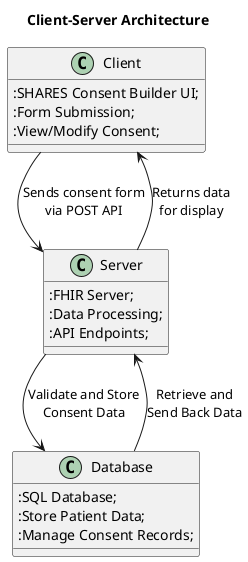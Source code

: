 @startuml Client-Server Architecture
!define RECTANGLE class
title Client-Server Architecture
RECTANGLE Client {
    :SHARES Consent Builder UI;
    :Form Submission;
    :View/Modify Consent;
}

RECTANGLE Server {
    :FHIR Server;
    :Data Processing;
    :API Endpoints;
}

RECTANGLE Database {
    :SQL Database;
    :Store Patient Data;
    :Manage Consent Records;
}

Client --> Server : Sends consent form\nvia POST API
Server --> Client : Returns data\nfor display

Server --> Database : Validate and Store\nConsent Data
Database --> Server : Retrieve and\nSend Back Data

@enduml

